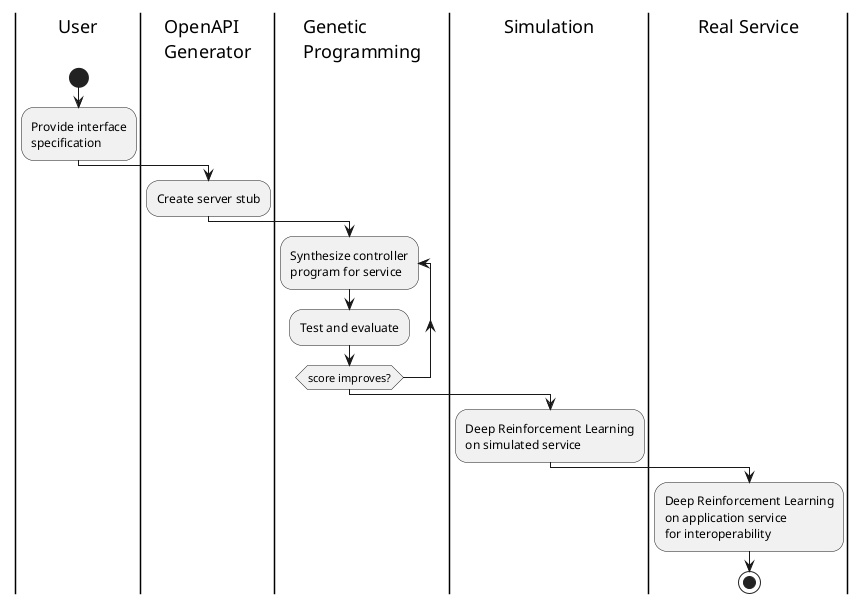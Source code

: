 @startuml
skinparam monochrome true
skinparam componentStyle uml2

| User |
start
:Provide interface
specification;

|OpenAPI\nGenerator|
:Create server stub;

|Genetic\nProgramming|

repeat :Synthesize controller\nprogram for service;

:Test and evaluate;
repeat while (score improves?)

| Simulation |

:Deep Reinforcement Learning 
on simulated service;

| Real Service |

:Deep Reinforcement Learning 
on application service 
for interoperability;

stop
@enduml